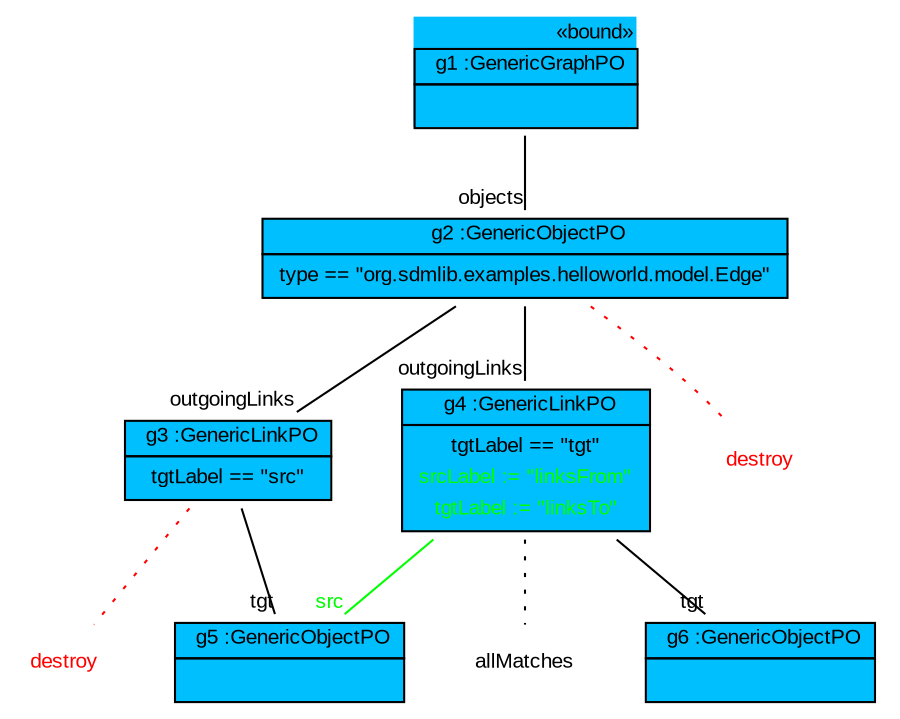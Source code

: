 graph ObjectDiagram {
   node [shape = none, fontsize = 10, fontname = "Arial"];
   edge [fontsize = 10, fontname = "Arial"];

g1 [label=<<table border='0' cellborder='1' cellspacing='0' color='black' bgcolor='deepskyblue'> <tr> <td border='0' align='right'><font color='black'>&#171;bound&#187;</font></td></tr> <tr> <td align='center'> <font color='black'> g1 :GenericGraphPO </font></td></tr> <tr> <td align='left'> <table border='0' cellborder='0' cellspacing='0' color='black'> <tr> <td>  </td></tr></table></td></tr></table>>];
g2 [label=<<table border='0' cellborder='1' cellspacing='0' color='black' bgcolor='deepskyblue'>  <tr> <td align='center'> <font color='black'> g2 :GenericObjectPO </font></td></tr> <tr> <td align='left'> <table border='0' cellborder='0' cellspacing='0' color='black'> <tr><td><font color='black'> type == "org.sdmlib.examples.helloworld.model.Edge" </font></td></tr></table></td></tr></table>>];
g3 [label=<<table border='0' cellborder='1' cellspacing='0' color='black' bgcolor='deepskyblue'>  <tr> <td align='center'> <font color='black'> g3 :GenericLinkPO </font></td></tr> <tr> <td align='left'> <table border='0' cellborder='0' cellspacing='0' color='black'> <tr><td><font color='black'> tgtLabel == "src" </font></td></tr></table></td></tr></table>>];
g4 [label=<<table border='0' cellborder='1' cellspacing='0' color='black' bgcolor='deepskyblue'>  <tr> <td align='center'> <font color='black'> g4 :GenericLinkPO </font></td></tr> <tr> <td align='left'> <table border='0' cellborder='0' cellspacing='0' color='black'> <tr><td><font color='black'> tgtLabel == "tgt" </font></td></tr><tr><td><font color='green'> srcLabel := "linksFrom" </font></td></tr><tr><td><font color='green'> tgtLabel := "linksTo" </font></td></tr></table></td></tr></table>>];
allMatches_g4 [label=allMatches];
g5 [label=<<table border='0' cellborder='1' cellspacing='0' color='black' bgcolor='deepskyblue'>  <tr> <td align='center'> <font color='black'> g5 :GenericObjectPO </font></td></tr> <tr> <td align='left'> <table border='0' cellborder='0' cellspacing='0' color='black'> <tr> <td>  </td></tr></table></td></tr></table>>];
g6 [label=<<table border='0' cellborder='1' cellspacing='0' color='black' bgcolor='deepskyblue'>  <tr> <td align='center'> <font color='black'> g6 :GenericObjectPO </font></td></tr> <tr> <td align='left'> <table border='0' cellborder='0' cellspacing='0' color='black'> <tr> <td>  </td></tr></table></td></tr></table>>];
d7 [label="destroy" fontcolor="red"]
d8 [label="destroy" fontcolor="red"]

g4 -- allMatches_g4 [style="dotted"];
g2 -- d7 [style="dotted" color="red" fontcolor="red"];
g3 -- d8 [style="dotted" color="red" fontcolor="red"];
g1 -- g2 [headlabel = "objects" taillabel = "" color="black" fontcolor="black"];
g2 -- g3 [headlabel = "outgoingLinks" taillabel = "" color="black" fontcolor="black"];
g2 -- g4 [headlabel = "outgoingLinks" taillabel = "" color="black" fontcolor="black"];
g3 -- g5 [headlabel = "tgt" taillabel = "" color="black" fontcolor="black"];
g4 -- g6 [headlabel = "tgt" taillabel = "" color="black" fontcolor="black"];
g4 -- g5 [headlabel = "src" taillabel = "" color="green" fontcolor="green"];
}
